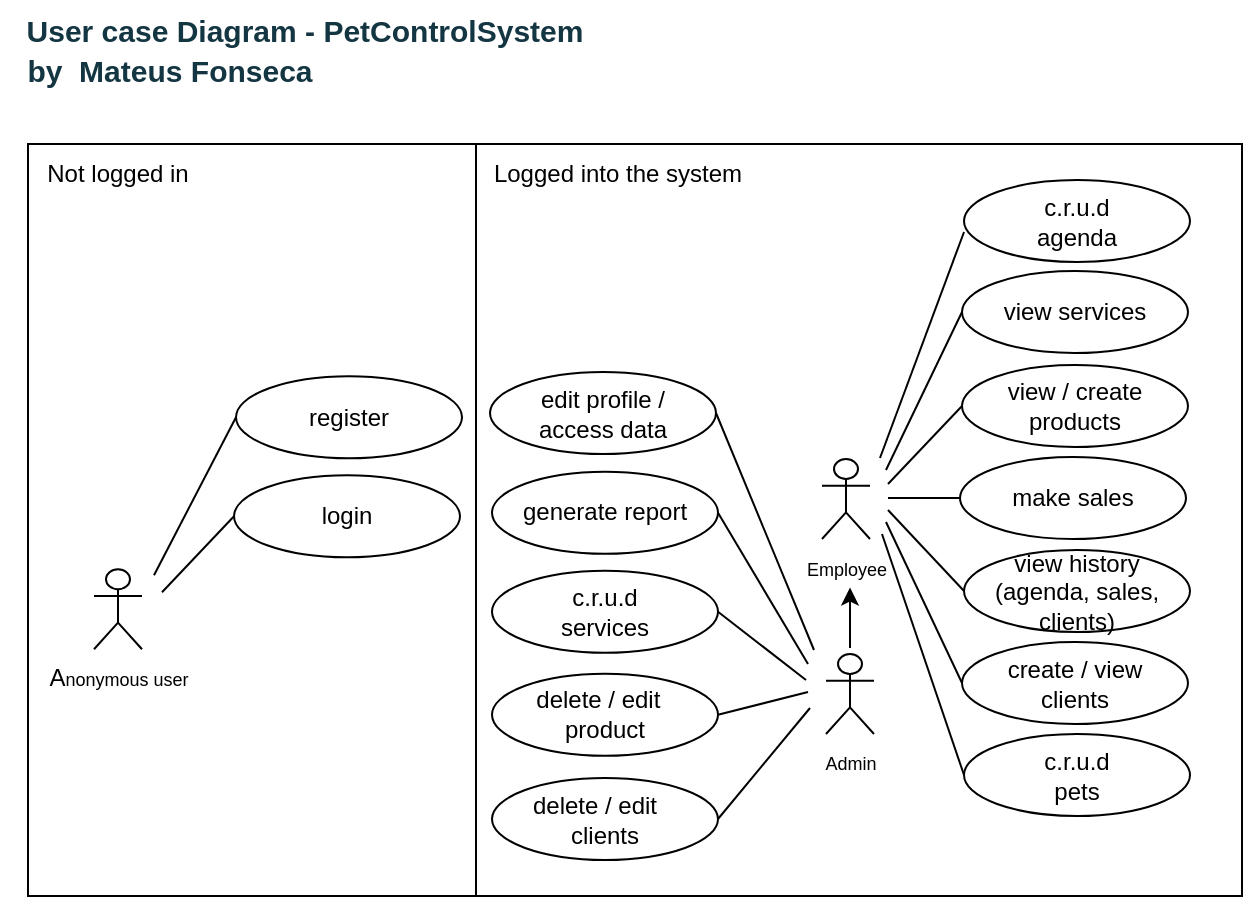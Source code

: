 <mxfile version="24.5.2" type="device">
  <diagram name="Página-1" id="howBwwutG44MZo8x0te_">
    <mxGraphModel dx="1311" dy="696" grid="0" gridSize="10" guides="1" tooltips="1" connect="1" arrows="1" fold="1" page="1" pageScale="1" pageWidth="827" pageHeight="1169" math="0" shadow="0">
      <root>
        <mxCell id="0" />
        <mxCell id="1" parent="0" />
        <mxCell id="7bO7GEq-WTuIV9LkJFkh-70" value="" style="rounded=0;whiteSpace=wrap;html=1;" vertex="1" parent="1">
          <mxGeometry x="321" y="268" width="385" height="376" as="geometry" />
        </mxCell>
        <mxCell id="7bO7GEq-WTuIV9LkJFkh-69" value="" style="rounded=0;whiteSpace=wrap;html=1;" vertex="1" parent="1">
          <mxGeometry x="99" y="268" width="224" height="376" as="geometry" />
        </mxCell>
        <mxCell id="7bO7GEq-WTuIV9LkJFkh-16" value="A&lt;font style=&quot;font-size: 9px;&quot;&gt;nonymous user&lt;/font&gt;" style="shape=umlActor;verticalLabelPosition=bottom;verticalAlign=top;html=1;outlineConnect=0;fillColor=none;" vertex="1" parent="1">
          <mxGeometry x="132" y="480.61" width="24" height="40" as="geometry" />
        </mxCell>
        <mxCell id="7bO7GEq-WTuIV9LkJFkh-18" value="register" style="ellipse;whiteSpace=wrap;html=1;fillColor=none;" vertex="1" parent="1">
          <mxGeometry x="203" y="384.11" width="113" height="41" as="geometry" />
        </mxCell>
        <mxCell id="7bO7GEq-WTuIV9LkJFkh-19" value="login" style="ellipse;whiteSpace=wrap;html=1;fillColor=none;" vertex="1" parent="1">
          <mxGeometry x="202" y="433.61" width="113" height="41" as="geometry" />
        </mxCell>
        <mxCell id="7bO7GEq-WTuIV9LkJFkh-22" value="" style="endArrow=none;html=1;rounded=0;entryX=0;entryY=0.5;entryDx=0;entryDy=0;" edge="1" parent="1" target="7bO7GEq-WTuIV9LkJFkh-19">
          <mxGeometry width="50" height="50" relative="1" as="geometry">
            <mxPoint x="166" y="492.11" as="sourcePoint" />
            <mxPoint x="475" y="442.61" as="targetPoint" />
          </mxGeometry>
        </mxCell>
        <mxCell id="7bO7GEq-WTuIV9LkJFkh-23" value="" style="endArrow=none;html=1;rounded=0;entryX=0;entryY=0.5;entryDx=0;entryDy=0;" edge="1" parent="1" target="7bO7GEq-WTuIV9LkJFkh-18">
          <mxGeometry width="50" height="50" relative="1" as="geometry">
            <mxPoint x="162" y="483.61" as="sourcePoint" />
            <mxPoint x="228" y="478.61" as="targetPoint" />
          </mxGeometry>
        </mxCell>
        <mxCell id="7bO7GEq-WTuIV9LkJFkh-24" value="view services" style="ellipse;whiteSpace=wrap;html=1;" vertex="1" parent="1">
          <mxGeometry x="566" y="331.5" width="113" height="41" as="geometry" />
        </mxCell>
        <mxCell id="7bO7GEq-WTuIV9LkJFkh-26" value="&lt;font style=&quot;font-size: 9px;&quot;&gt;Employee&lt;/font&gt;" style="shape=umlActor;verticalLabelPosition=bottom;verticalAlign=top;html=1;outlineConnect=0;" vertex="1" parent="1">
          <mxGeometry x="496" y="425.5" width="24" height="40" as="geometry" />
        </mxCell>
        <mxCell id="7bO7GEq-WTuIV9LkJFkh-32" value="&lt;div&gt;c.r.u.d&lt;/div&gt;&lt;div&gt;agenda&lt;br&gt;&lt;/div&gt;" style="ellipse;whiteSpace=wrap;html=1;" vertex="1" parent="1">
          <mxGeometry x="567" y="286" width="113" height="41" as="geometry" />
        </mxCell>
        <mxCell id="7bO7GEq-WTuIV9LkJFkh-33" value="view history&lt;br&gt;(agenda, sales, clients)" style="ellipse;whiteSpace=wrap;html=1;" vertex="1" parent="1">
          <mxGeometry x="567" y="471" width="113" height="41" as="geometry" />
        </mxCell>
        <mxCell id="7bO7GEq-WTuIV9LkJFkh-34" value="view / create products" style="ellipse;whiteSpace=wrap;html=1;" vertex="1" parent="1">
          <mxGeometry x="566" y="378.5" width="113" height="41" as="geometry" />
        </mxCell>
        <mxCell id="7bO7GEq-WTuIV9LkJFkh-35" value="make sales" style="ellipse;whiteSpace=wrap;html=1;" vertex="1" parent="1">
          <mxGeometry x="565" y="424.5" width="113" height="41" as="geometry" />
        </mxCell>
        <mxCell id="7bO7GEq-WTuIV9LkJFkh-36" value="" style="endArrow=none;html=1;rounded=0;entryX=0;entryY=0.5;entryDx=0;entryDy=0;" edge="1" parent="1">
          <mxGeometry width="50" height="50" relative="1" as="geometry">
            <mxPoint x="525" y="425" as="sourcePoint" />
            <mxPoint x="567.0" y="312" as="targetPoint" />
          </mxGeometry>
        </mxCell>
        <mxCell id="7bO7GEq-WTuIV9LkJFkh-37" value="" style="endArrow=none;html=1;rounded=0;entryX=0;entryY=0.5;entryDx=0;entryDy=0;" edge="1" parent="1" target="7bO7GEq-WTuIV9LkJFkh-24">
          <mxGeometry width="50" height="50" relative="1" as="geometry">
            <mxPoint x="528" y="431" as="sourcePoint" />
            <mxPoint x="576" y="317" as="targetPoint" />
          </mxGeometry>
        </mxCell>
        <mxCell id="7bO7GEq-WTuIV9LkJFkh-38" value="" style="endArrow=none;html=1;rounded=0;entryX=0;entryY=0.5;entryDx=0;entryDy=0;" edge="1" parent="1" target="7bO7GEq-WTuIV9LkJFkh-34">
          <mxGeometry width="50" height="50" relative="1" as="geometry">
            <mxPoint x="529" y="438" as="sourcePoint" />
            <mxPoint x="586" y="327" as="targetPoint" />
          </mxGeometry>
        </mxCell>
        <mxCell id="7bO7GEq-WTuIV9LkJFkh-39" value="" style="endArrow=none;html=1;rounded=0;entryX=0;entryY=0.5;entryDx=0;entryDy=0;" edge="1" parent="1" target="7bO7GEq-WTuIV9LkJFkh-35">
          <mxGeometry width="50" height="50" relative="1" as="geometry">
            <mxPoint x="529" y="445" as="sourcePoint" />
            <mxPoint x="576" y="409" as="targetPoint" />
          </mxGeometry>
        </mxCell>
        <mxCell id="7bO7GEq-WTuIV9LkJFkh-40" value="" style="endArrow=none;html=1;rounded=0;entryX=0;entryY=0.5;entryDx=0;entryDy=0;" edge="1" parent="1" target="7bO7GEq-WTuIV9LkJFkh-33">
          <mxGeometry width="50" height="50" relative="1" as="geometry">
            <mxPoint x="529" y="451" as="sourcePoint" />
            <mxPoint x="575" y="455" as="targetPoint" />
          </mxGeometry>
        </mxCell>
        <mxCell id="7bO7GEq-WTuIV9LkJFkh-41" value="delete / edit &amp;nbsp; product" style="ellipse;whiteSpace=wrap;html=1;" vertex="1" parent="1">
          <mxGeometry x="331" y="532.86" width="113" height="41" as="geometry" />
        </mxCell>
        <mxCell id="7bO7GEq-WTuIV9LkJFkh-42" value="c.r.u.d&lt;br&gt;services" style="ellipse;whiteSpace=wrap;html=1;" vertex="1" parent="1">
          <mxGeometry x="331" y="481.36" width="113" height="41" as="geometry" />
        </mxCell>
        <mxCell id="7bO7GEq-WTuIV9LkJFkh-43" value="generate report " style="ellipse;whiteSpace=wrap;html=1;" vertex="1" parent="1">
          <mxGeometry x="331" y="431.86" width="113" height="41" as="geometry" />
        </mxCell>
        <mxCell id="7bO7GEq-WTuIV9LkJFkh-44" value="create / view&lt;br&gt;clients" style="ellipse;whiteSpace=wrap;html=1;" vertex="1" parent="1">
          <mxGeometry x="566" y="517" width="113" height="41" as="geometry" />
        </mxCell>
        <mxCell id="7bO7GEq-WTuIV9LkJFkh-48" value="&lt;div&gt;c.r.u.d&lt;/div&gt;&lt;div&gt;pets&lt;br&gt;&lt;/div&gt;" style="ellipse;whiteSpace=wrap;html=1;" vertex="1" parent="1">
          <mxGeometry x="567" y="563" width="113" height="41" as="geometry" />
        </mxCell>
        <mxCell id="7bO7GEq-WTuIV9LkJFkh-49" value="" style="endArrow=none;html=1;rounded=0;entryX=0;entryY=0.5;entryDx=0;entryDy=0;" edge="1" parent="1" target="7bO7GEq-WTuIV9LkJFkh-48">
          <mxGeometry width="50" height="50" relative="1" as="geometry">
            <mxPoint x="526" y="463" as="sourcePoint" />
            <mxPoint x="577" y="317" as="targetPoint" />
          </mxGeometry>
        </mxCell>
        <mxCell id="7bO7GEq-WTuIV9LkJFkh-51" value="" style="endArrow=none;html=1;rounded=0;entryX=0;entryY=0.5;entryDx=0;entryDy=0;" edge="1" parent="1" target="7bO7GEq-WTuIV9LkJFkh-44">
          <mxGeometry width="50" height="50" relative="1" as="geometry">
            <mxPoint x="528" y="457" as="sourcePoint" />
            <mxPoint x="577" y="501" as="targetPoint" />
          </mxGeometry>
        </mxCell>
        <mxCell id="7bO7GEq-WTuIV9LkJFkh-52" value="&lt;div&gt;delete / edit &amp;nbsp;&amp;nbsp;&lt;/div&gt;&lt;div&gt;clients&lt;/div&gt;" style="ellipse;whiteSpace=wrap;html=1;" vertex="1" parent="1">
          <mxGeometry x="331" y="585" width="113" height="41" as="geometry" />
        </mxCell>
        <mxCell id="7bO7GEq-WTuIV9LkJFkh-57" style="edgeStyle=orthogonalEdgeStyle;rounded=0;orthogonalLoop=1;jettySize=auto;html=1;strokeColor=default;" edge="1" parent="1">
          <mxGeometry relative="1" as="geometry">
            <mxPoint x="510.0" y="489.759" as="targetPoint" />
            <mxPoint x="510" y="520" as="sourcePoint" />
          </mxGeometry>
        </mxCell>
        <mxCell id="7bO7GEq-WTuIV9LkJFkh-54" value="&lt;font style=&quot;font-size: 9px;&quot;&gt;Admin&lt;/font&gt;" style="shape=umlActor;verticalLabelPosition=bottom;verticalAlign=top;html=1;outlineConnect=0;" vertex="1" parent="1">
          <mxGeometry x="498" y="523" width="24" height="40" as="geometry" />
        </mxCell>
        <mxCell id="7bO7GEq-WTuIV9LkJFkh-58" value="" style="endArrow=none;html=1;rounded=0;entryX=1;entryY=0.5;entryDx=0;entryDy=0;" edge="1" parent="1" target="7bO7GEq-WTuIV9LkJFkh-43">
          <mxGeometry width="50" height="50" relative="1" as="geometry">
            <mxPoint x="489" y="528" as="sourcePoint" />
            <mxPoint x="566" y="616" as="targetPoint" />
          </mxGeometry>
        </mxCell>
        <mxCell id="7bO7GEq-WTuIV9LkJFkh-59" value="" style="endArrow=none;html=1;rounded=0;entryX=1;entryY=0.5;entryDx=0;entryDy=0;" edge="1" parent="1" target="7bO7GEq-WTuIV9LkJFkh-42">
          <mxGeometry width="50" height="50" relative="1" as="geometry">
            <mxPoint x="488" y="536" as="sourcePoint" />
            <mxPoint x="454" y="462" as="targetPoint" />
          </mxGeometry>
        </mxCell>
        <mxCell id="7bO7GEq-WTuIV9LkJFkh-60" value="" style="endArrow=none;html=1;rounded=0;entryX=1;entryY=0.5;entryDx=0;entryDy=0;" edge="1" parent="1" target="7bO7GEq-WTuIV9LkJFkh-41">
          <mxGeometry width="50" height="50" relative="1" as="geometry">
            <mxPoint x="489" y="542" as="sourcePoint" />
            <mxPoint x="454" y="512" as="targetPoint" />
          </mxGeometry>
        </mxCell>
        <mxCell id="7bO7GEq-WTuIV9LkJFkh-61" value="" style="endArrow=none;html=1;rounded=0;entryX=1;entryY=0.5;entryDx=0;entryDy=0;" edge="1" parent="1" target="7bO7GEq-WTuIV9LkJFkh-52">
          <mxGeometry width="50" height="50" relative="1" as="geometry">
            <mxPoint x="490" y="550" as="sourcePoint" />
            <mxPoint x="454" y="563" as="targetPoint" />
          </mxGeometry>
        </mxCell>
        <mxCell id="7bO7GEq-WTuIV9LkJFkh-62" value="&lt;div&gt;edit profile /&lt;/div&gt;&lt;div&gt;access data &lt;br&gt;&lt;/div&gt;" style="ellipse;whiteSpace=wrap;html=1;" vertex="1" parent="1">
          <mxGeometry x="330" y="382" width="113" height="41" as="geometry" />
        </mxCell>
        <mxCell id="7bO7GEq-WTuIV9LkJFkh-63" value="" style="endArrow=none;html=1;rounded=0;entryX=1;entryY=0.5;entryDx=0;entryDy=0;" edge="1" parent="1" target="7bO7GEq-WTuIV9LkJFkh-62">
          <mxGeometry width="50" height="50" relative="1" as="geometry">
            <mxPoint x="492" y="521" as="sourcePoint" />
            <mxPoint x="454" y="462" as="targetPoint" />
          </mxGeometry>
        </mxCell>
        <mxCell id="7bO7GEq-WTuIV9LkJFkh-71" value="Logged into the system " style="text;html=1;align=center;verticalAlign=middle;whiteSpace=wrap;rounded=0;" vertex="1" parent="1">
          <mxGeometry x="321" y="268" width="146" height="30" as="geometry" />
        </mxCell>
        <mxCell id="7bO7GEq-WTuIV9LkJFkh-72" value="Not logged in" style="text;html=1;align=center;verticalAlign=middle;whiteSpace=wrap;rounded=0;" vertex="1" parent="1">
          <mxGeometry x="88" y="268" width="112" height="30" as="geometry" />
        </mxCell>
        <mxCell id="7bO7GEq-WTuIV9LkJFkh-77" value="" style="group" vertex="1" connectable="0" parent="1">
          <mxGeometry x="85" y="196" width="305" height="41" as="geometry" />
        </mxCell>
        <mxCell id="7bO7GEq-WTuIV9LkJFkh-74" value="by&amp;nbsp; Mateus Fonseca" style="text;html=1;align=center;verticalAlign=top;whiteSpace=wrap;rounded=1;fontStyle=1;fontSize=15;labelBackgroundColor=none;fontColor=#143642;" vertex="1" parent="7bO7GEq-WTuIV9LkJFkh-77">
          <mxGeometry x="8.999" y="20.474" width="151.613" height="20.526" as="geometry" />
        </mxCell>
        <mxCell id="7bO7GEq-WTuIV9LkJFkh-75" value="User case Diagram - PetControlSystem" style="text;html=1;align=center;verticalAlign=top;whiteSpace=wrap;rounded=1;fontStyle=1;fontSize=15;labelBackgroundColor=none;fontColor=#143642;" vertex="1" parent="7bO7GEq-WTuIV9LkJFkh-77">
          <mxGeometry width="305" height="20.526" as="geometry" />
        </mxCell>
      </root>
    </mxGraphModel>
  </diagram>
</mxfile>
